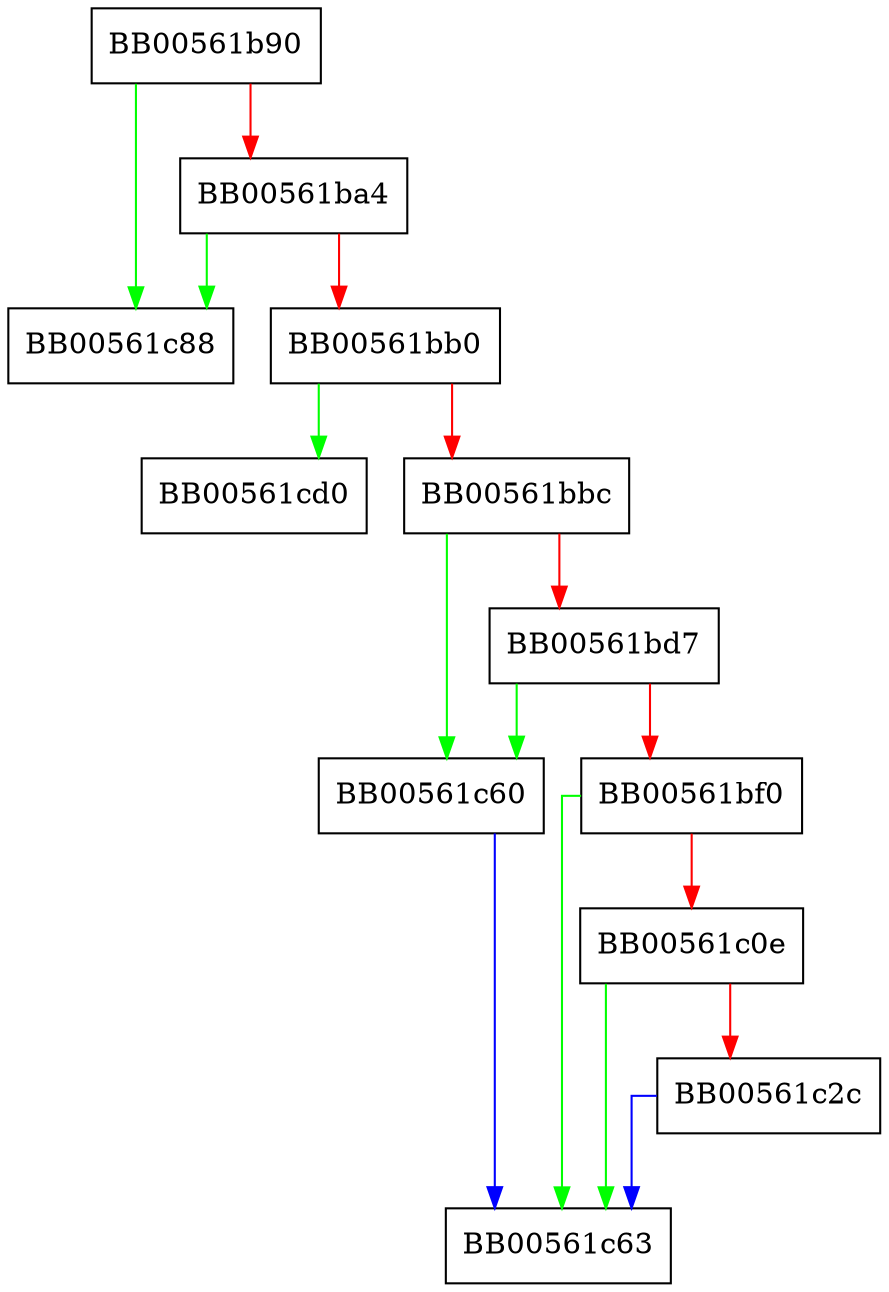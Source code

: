 digraph OSSL_CMP_validate_cert_path {
  node [shape="box"];
  graph [splines=ortho];
  BB00561b90 -> BB00561c88 [color="green"];
  BB00561b90 -> BB00561ba4 [color="red"];
  BB00561ba4 -> BB00561c88 [color="green"];
  BB00561ba4 -> BB00561bb0 [color="red"];
  BB00561bb0 -> BB00561cd0 [color="green"];
  BB00561bb0 -> BB00561bbc [color="red"];
  BB00561bbc -> BB00561c60 [color="green"];
  BB00561bbc -> BB00561bd7 [color="red"];
  BB00561bd7 -> BB00561c60 [color="green"];
  BB00561bd7 -> BB00561bf0 [color="red"];
  BB00561bf0 -> BB00561c63 [color="green"];
  BB00561bf0 -> BB00561c0e [color="red"];
  BB00561c0e -> BB00561c63 [color="green"];
  BB00561c0e -> BB00561c2c [color="red"];
  BB00561c2c -> BB00561c63 [color="blue"];
  BB00561c60 -> BB00561c63 [color="blue"];
}